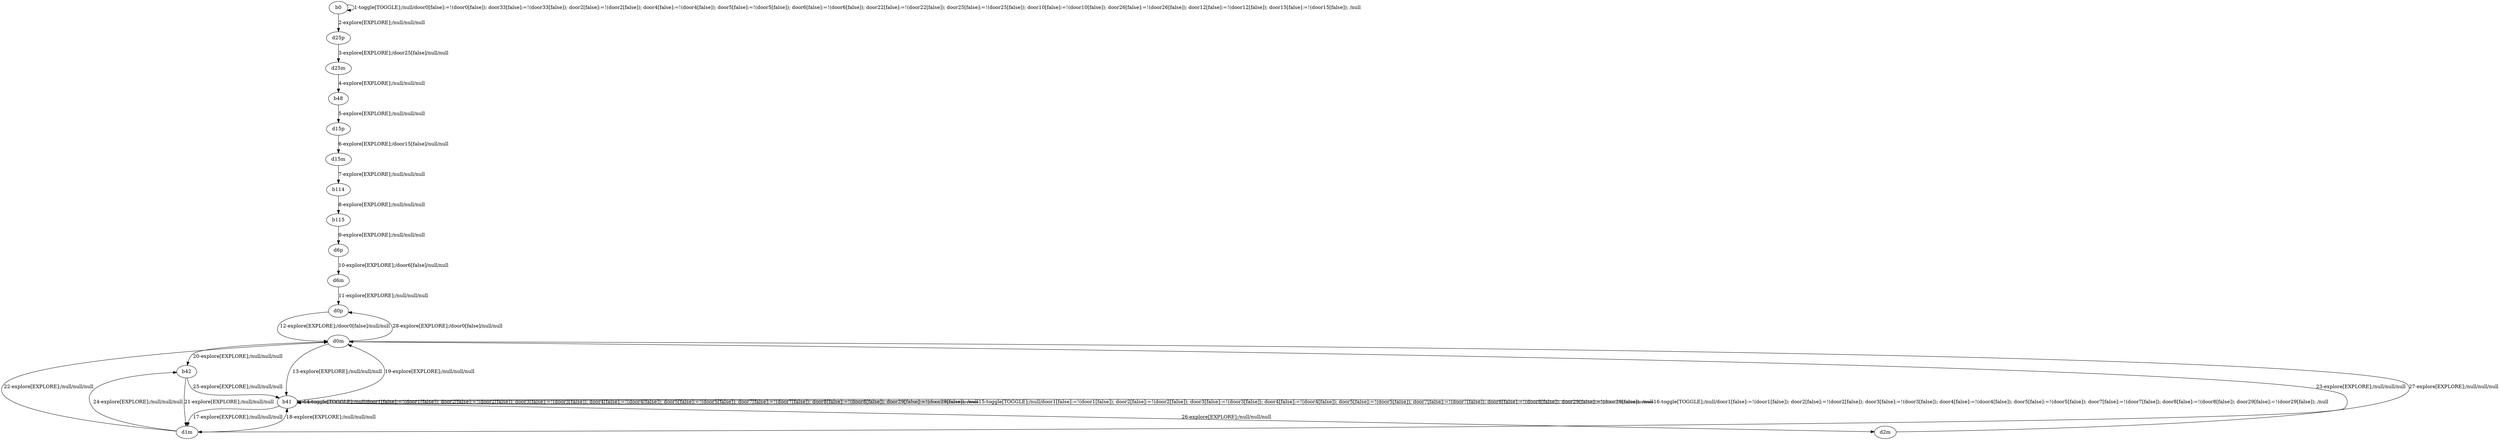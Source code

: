 # Total number of goals covered by this test: 1
# d0m --> d0p

digraph g {
"b0" -> "b0" [label = "1-toggle[TOGGLE];/null/door0[false]:=!(door0[false]); door33[false]:=!(door33[false]); door2[false]:=!(door2[false]); door4[false]:=!(door4[false]); door5[false]:=!(door5[false]); door6[false]:=!(door6[false]); door22[false]:=!(door22[false]); door25[false]:=!(door25[false]); door10[false]:=!(door10[false]); door26[false]:=!(door26[false]); door12[false]:=!(door12[false]); door15[false]:=!(door15[false]); /null"];
"b0" -> "d25p" [label = "2-explore[EXPLORE];/null/null/null"];
"d25p" -> "d25m" [label = "3-explore[EXPLORE];/door25[false]/null/null"];
"d25m" -> "b48" [label = "4-explore[EXPLORE];/null/null/null"];
"b48" -> "d15p" [label = "5-explore[EXPLORE];/null/null/null"];
"d15p" -> "d15m" [label = "6-explore[EXPLORE];/door15[false]/null/null"];
"d15m" -> "b114" [label = "7-explore[EXPLORE];/null/null/null"];
"b114" -> "b115" [label = "8-explore[EXPLORE];/null/null/null"];
"b115" -> "d6p" [label = "9-explore[EXPLORE];/null/null/null"];
"d6p" -> "d6m" [label = "10-explore[EXPLORE];/door6[false]/null/null"];
"d6m" -> "d0p" [label = "11-explore[EXPLORE];/null/null/null"];
"d0p" -> "d0m" [label = "12-explore[EXPLORE];/door0[false]/null/null"];
"d0m" -> "b41" [label = "13-explore[EXPLORE];/null/null/null"];
"b41" -> "b41" [label = "14-toggle[TOGGLE];/null/door1[false]:=!(door1[false]); door2[false]:=!(door2[false]); door3[false]:=!(door3[false]); door4[false]:=!(door4[false]); door5[false]:=!(door5[false]); door7[false]:=!(door7[false]); door8[false]:=!(door8[false]); door29[false]:=!(door29[false]); /null"];
"b41" -> "b41" [label = "15-toggle[TOGGLE];/null/door1[false]:=!(door1[false]); door2[false]:=!(door2[false]); door3[false]:=!(door3[false]); door4[false]:=!(door4[false]); door5[false]:=!(door5[false]); door7[false]:=!(door7[false]); door8[false]:=!(door8[false]); door29[false]:=!(door29[false]); /null"];
"b41" -> "b41" [label = "16-toggle[TOGGLE];/null/door1[false]:=!(door1[false]); door2[false]:=!(door2[false]); door3[false]:=!(door3[false]); door4[false]:=!(door4[false]); door5[false]:=!(door5[false]); door7[false]:=!(door7[false]); door8[false]:=!(door8[false]); door29[false]:=!(door29[false]); /null"];
"b41" -> "d1m" [label = "17-explore[EXPLORE];/null/null/null"];
"d1m" -> "b41" [label = "18-explore[EXPLORE];/null/null/null"];
"b41" -> "d0m" [label = "19-explore[EXPLORE];/null/null/null"];
"d0m" -> "b42" [label = "20-explore[EXPLORE];/null/null/null"];
"b42" -> "d1m" [label = "21-explore[EXPLORE];/null/null/null"];
"d1m" -> "d0m" [label = "22-explore[EXPLORE];/null/null/null"];
"d0m" -> "d1m" [label = "23-explore[EXPLORE];/null/null/null"];
"d1m" -> "b42" [label = "24-explore[EXPLORE];/null/null/null"];
"b42" -> "b41" [label = "25-explore[EXPLORE];/null/null/null"];
"b41" -> "d2m" [label = "26-explore[EXPLORE];/null/null/null"];
"d2m" -> "d0m" [label = "27-explore[EXPLORE];/null/null/null"];
"d0m" -> "d0p" [label = "28-explore[EXPLORE];/door0[false]/null/null"];
}
